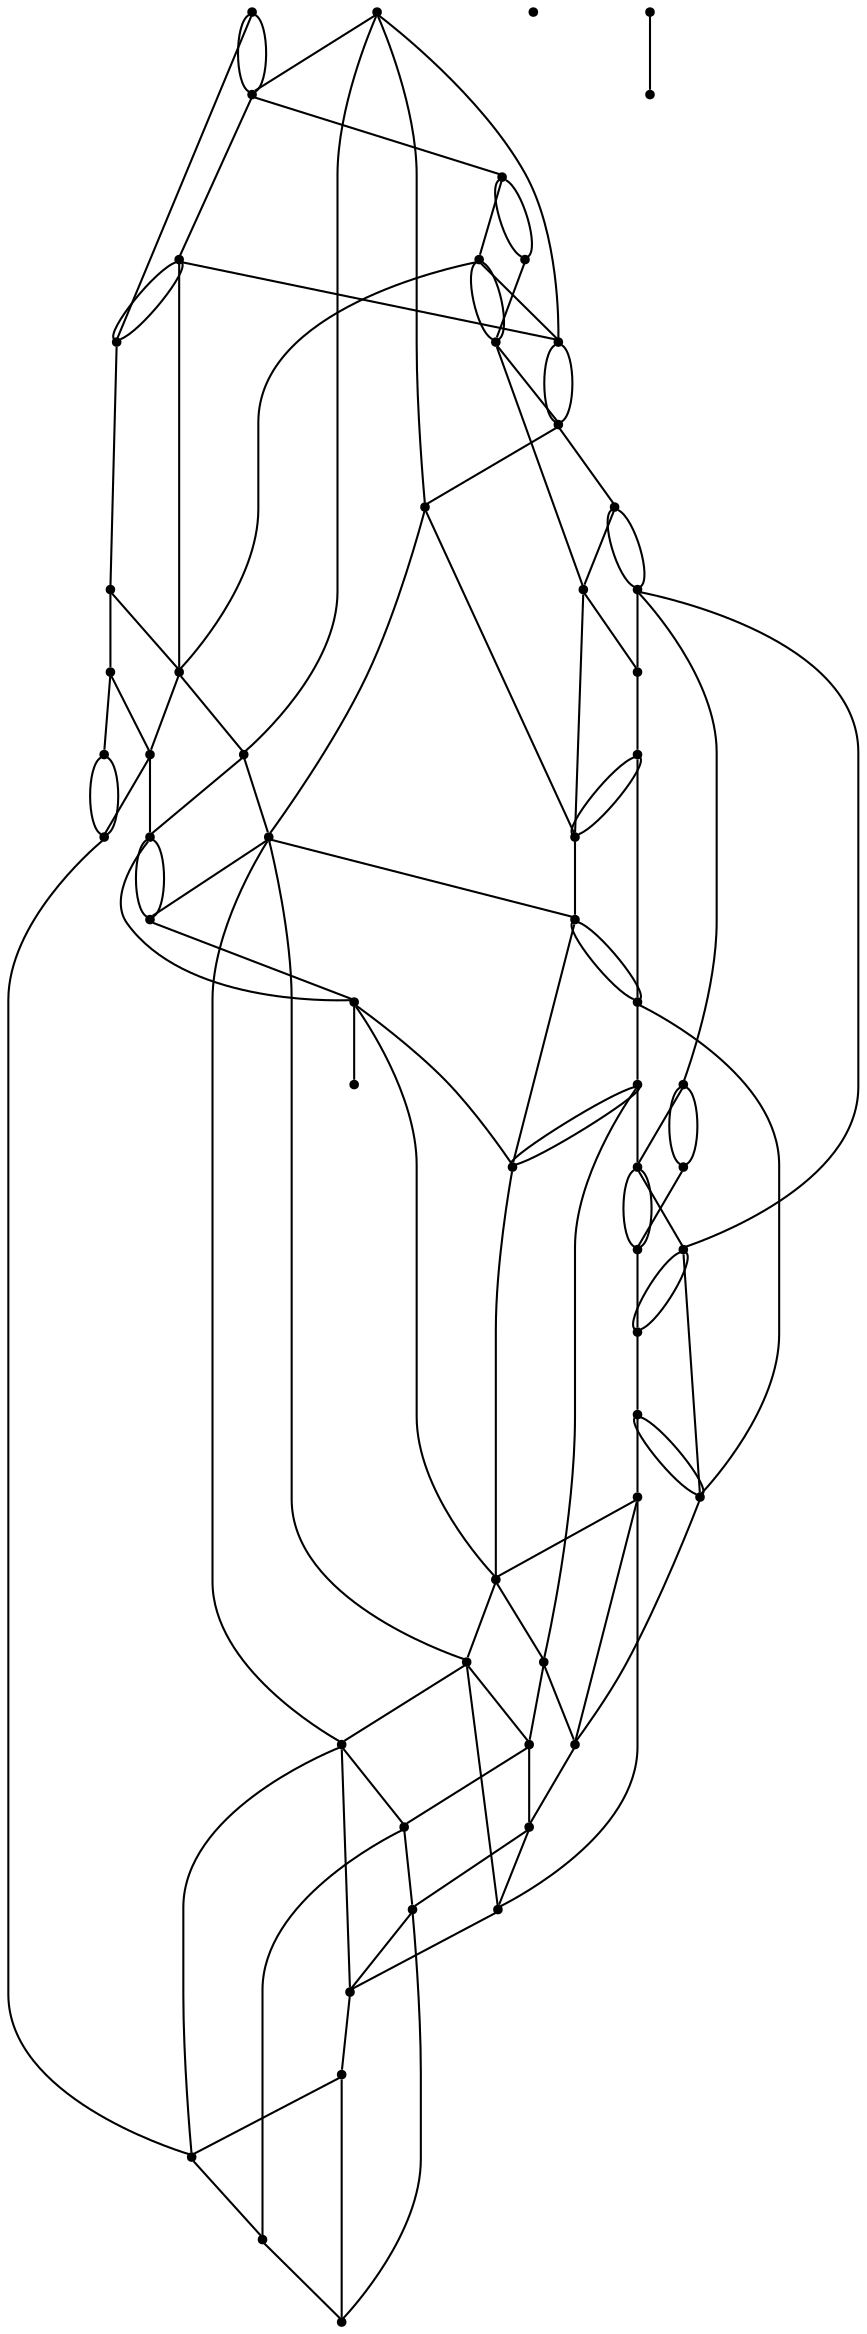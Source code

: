 graph {
  node [shape=point,comment="{\"directed\":false,\"doi\":\"10.1007/978-3-030-68766-3_25\",\"figure\":\"2 (2)\"}"]

  v0 [pos="1459.3355865547064,747.4937705420917"]
  v1 [pos="1548.12158244379,825.1812364748313"]
  v2 [pos="1459.3355865547067,836.2786783001593"]
  v3 [pos="1548.12158244379,769.6897033887813"]
  v4 [pos="1281.7572995231876,680.9016480426138"]
  v5 [pos="1370.545393830055,703.0986459822461"]
  v6 [pos="1370.545393830055,747.4937705420917"]
  v7 [pos="1281.7572995231876,747.4937705420917"]
  v8 [pos="1370.545393830055,691.9990898679418"]
  v9 [pos="1370.545393830055,647.6061590816203"]
  v10 [pos="1370.545393830055,758.5922615634531"]
  v11 [pos="1281.7572995231876,758.5922615634531"]
  v12 [pos="1370.545393830055,814.0836674742264"]
  v13 [pos="1281.7572995231876,769.6897033887813"]
  v14 [pos="1370.545393830055,836.2786783001593"]
  v15 [pos="1192.971303634104,758.5922615634531"]
  v16 [pos="1104.1821601183447,836.2786783001593"]
  v17 [pos="1192.971303634104,825.1812364748313"]
  v18 [pos="1104.1821601183447,658.7046501029815"]
  v19 [pos="1104.1821601183447,647.6061590816203"]
  v20 [pos="1192.971303634104,691.9990898679418"]
  v21 [pos="1192.971303634104,747.4937705420917"]
  v22 [pos="1104.1821601183447,825.1812364748313"]
  v23 [pos="1192.971303634104,769.6897033887813"]
  v24 [pos="1636.9096767506576,758.5922615634531"]
  v25 [pos="1636.9096767506576,769.6897033887811"]
  v26 [pos="1636.9096767506576,825.1812364748313"]
  v27 [pos="1636.9096767506576,836.2786783001593"]
  v28 [pos="1636.9096767506576,636.5075567818917"]
  v29 [pos="1636.9096767506576,647.6061590816203"]
  v30 [pos="1636.9096767506576,691.9990898679418"]
  v31 [pos="1636.9096767506576,703.098645982246"]
  v32 [pos="1548.12158244379,758.5922615634531"]
  v33 [pos="1548.12158244379,836.2786783001593"]
  v34 [pos="1548.12158244379,703.098645982246"]
  v35 [pos="1548.12158244379,636.5075567818918"]
  v36 [pos="1548.12158244379,647.6061590816203"]
  v37 [pos="1548.12158244379,691.9990898679418"]
  v38 [pos="1459.3355865547064,703.0986459822461"]
  v39 [pos="1459.3355865547067,691.9990898679418"]
  v40 [pos="1459.3355865547067,758.5922615634531"]
  v41 [pos="1459.3355865547067,814.0836674742264"]
  v42 [pos="1459.3355865547064,825.1812364748313"]
  v43 [pos="1459.3355865547064,636.5075567818917"]
  v44 [pos="1459.3355865547067,647.6061590816203"]
  v45 [pos="1370.545393830055,636.5075567818917"]
  v46 [pos="1370.545393830055,825.1812364748313"]
  v47 [pos="1281.7572995231876,691.9990898679418"]
  v48 [pos="1281.7572995231876,825.1812364748313"]
  v49 [pos="1281.7572995231876,836.2786783001593"]
  v50 [pos="1192.971303634104,836.2786783001593"]
  v51 [pos="1173.2452226379492,665.6368631607857"]
  v52 [pos="1015.3940658114772,658.7046501029816"]
  v53 [pos="1104.1821601183447,636.5075567818918"]
  v54 [pos="1015.3940658114772,636.5075567818917"]
  v55 [pos="1015.3940658114772,647.6061590816203"]
  v56 [pos="1015.394065811477,825.1812364748313"]
  v57 [pos="1015.394065811477,836.2786783001593"]
  v58 [pos="987.3427348166417,845.9888604127734"]
  v59 [pos="987.3427348166417,624.0224419242003"]
  v60 [pos="987.3427348166417,668.4144029990366"]

  v0 -- v1 [id="-1",pos="1459.3355865547064,747.4937705420917 1503.7269470974925,747.4948197381251 1503.7269470974925,825.1812364748313 1548.12158244379,825.1812364748313"]
  v2 -- v3 [id="-3",pos="1459.3355865547067,836.2786783001593 1503.7269470974925,836.2786783001593 1503.7269470974925,769.6897033887811 1548.12158244379,769.6897033887813"]
  v4 -- v5 [id="-5",pos="1281.7572995231876,680.9016480426138 1326.1528569015416,680.9016480426138 1326.1528569015416,703.100728477403 1370.545393830055,703.0986459822461"]
  v4 -- v6 [id="-8",pos="1281.7572995231876,680.9016480426138 1326.1528569015416,680.9016480426138 1326.1528569015416,747.4947561504866 1370.545393830055,747.4937705420917"]
  v7 -- v8 [id="-10",pos="1281.7572995231876,747.4937705420917 1326.1528569015416,747.4948197381251 1326.1528569015416,691.9991534555803 1370.545393830055,691.9990898679418"]
  v7 -- v9 [id="-13",pos="1281.7572995231876,747.4937705420917 1326.1528569015416,747.4948197381251 1326.1528569015416,647.6051257824965 1370.545393830055,647.6061590816203"]
  v7 -- v10 [id="-15",pos="1281.7572995231876,747.4937705420917 1326.1528569015416,747.4948197381251 1326.1528569015416,758.5922615634531 1370.545393830055,758.5922615634531"]
  v11 -- v12 [id="-18",pos="1281.7572995231876,758.5922615634531 1326.1528569015416,747.490622953992 1326.1528569015416,814.0837310618648 1370.545393830055,814.0836674742264"]
  v13 -- v14 [id="-20",pos="1281.7572995231876,769.6897033887813 1326.1528569015416,769.6897033887811 1326.1528569015416,836.2828114966541 1370.545393830055,836.2786783001593"]
  v15 -- v16 [id="-22",pos="1192.971303634104,758.5922615634531 1148.574697046858,758.5922615634531 1148.574697046858,836.2786783001593 1104.1821601183447,836.2786783001593"]
  v17 -- v18 [id="-23",pos="1192.971303634104,825.1812364748313 1148.574697046858,825.1812364748313 1148.574697046858,658.7025676078247 1104.1821601183447,658.7046501029815"]
  v19 -- v20 [id="-24",pos="1104.1821601183447,647.6061590816203 1148.574697046858,647.6051257824965 1148.574697046858,692.0033502397133 1192.971303634104,691.9990898679418"]
  v18 -- v21 [id="-25",pos="1104.1821601183447,658.7046501029815 1148.574697046858,658.7025676078247 1148.574697046858,747.4948197381251 1192.971303634104,747.4937705420917"]
  v22 -- v23 [id="-38",pos="1104.1821601183447,825.1812364748313 1148.574697046858,825.1812364748313 1148.574697046858,769.6897669764196 1192.971303634104,769.6897033887813"]
  v24 -- v32 [id="-39",pos="1636.9096767506576,758.5922615634531 1636.9107259595496,747.4948197381251 1636.9107259595496,747.4948197381251 1636.9107259595496,747.4948197381251 1548.12158244379,747.4948197381251 1548.12158244379,747.4948197381251 1548.12158244379,747.4948197381251 1548.12158244379,758.5922615634531 1548.12158244379,758.5922615634531 1548.12158244379,758.5922615634531"]
  v25 -- v24 [id="-42",pos="1636.9096767506576,769.6897033887811 1636.9096767506576,758.5922615634531 1636.9096767506576,758.5922615634531 1636.9096767506576,758.5922615634531"]
  v25 -- v3 [id="-43",pos="1636.9096767506576,769.6897033887811 1636.9107259595496,780.787272389386 1636.9107259595496,780.787272389386 1636.9107259595496,780.787272389386 1548.12158244379,780.787272389386 1548.12158244379,780.787272389386 1548.12158244379,780.787272389386 1548.12158244379,769.6897033887813 1548.12158244379,769.6897033887813 1548.12158244379,769.6897033887813"]
  v26 -- v1 [id="-44",pos="1636.9096767506576,825.1812364748313 1636.9107259595496,814.0836674742264 1636.9107259595496,814.0836674742264 1636.9107259595496,814.0836674742264 1548.12158244379,814.0836674742264 1548.12158244379,814.0836674742264 1548.12158244379,814.0836674742264 1548.12158244379,825.1812364748313 1548.12158244379,825.1812364748313 1548.12158244379,825.1812364748313"]
  v27 -- v26 [id="-45",pos="1636.9096767506576,836.2786783001593 1636.9096767506576,825.1812364748313 1636.9096767506576,825.1812364748313 1636.9096767506576,825.1812364748313"]
  v27 -- v33 [id="-46",pos="1636.9096767506576,836.2786783001593 1636.9107259595496,847.3792995074064 1636.9107259595496,847.3792995074064 1636.9107259595496,847.3792995074064 1548.12158244379,847.3792995074064 1548.12158244379,847.3792995074064 1548.12158244379,847.3792995074064 1548.12158244379,836.2786783001593 1548.12158244379,836.2786783001593 1548.12158244379,836.2786783001593"]
  v29 -- v28 [id="-50",pos="1636.9096767506576,647.6061590816203 1636.9096767506576,636.5075567818917 1636.9096767506576,636.5075567818917 1636.9096767506576,636.5075567818917"]
  v30 -- v29 [id="-51",pos="1636.9096767506576,691.9990898679418 1636.9096767506576,647.6061590816203 1636.9096767506576,647.6061590816203 1636.9096767506576,647.6061590816203"]
  v31 -- v30 [id="-52",pos="1636.9096767506576,703.098645982246 1636.9096767506576,691.9990898679418 1636.9096767506576,691.9990898679418 1636.9096767506576,691.9990898679418"]
  v24 -- v31 [id="-53",pos="1636.9096767506576,758.5922615634531 1636.9096767506576,703.098645982246 1636.9096767506576,703.098645982246 1636.9096767506576,703.098645982246"]
  v26 -- v25 [id="-55",pos="1636.9096767506576,825.1812364748313 1636.9096767506576,769.6897033887811 1636.9096767506576,769.6897033887811 1636.9096767506576,769.6897033887811"]
  v28 -- v45 [id="-58",pos="1636.9096767506576,636.5075567818917 1636.9065291239815,625.4101149565637 1636.9065291239815,625.4101149565637 1636.9065291239815,625.4101149565637 1370.543295412271,625.4101149565637 1370.543295412271,625.4101149565637 1370.543295412271,625.4101149565637 1370.545393830055,636.5075567818917 1370.545393830055,636.5075567818917 1370.545393830055,636.5075567818917"]
  v29 -- v9 [id="-60",pos="1636.9096767506576,647.6061590816203 1636.9065291239815,658.706637216681 1636.9065291239815,658.706637216681 1636.9065291239815,658.706637216681 1370.543295412271,658.706637216681 1370.543295412271,658.706637216681 1370.543295412271,658.706637216681 1370.545393830055,647.6061590816203 1370.545393830055,647.6061590816203 1370.545393830055,647.6061590816203"]
  v52 -- v55 [id="-62",pos="1015.3940658114772,658.7046501029816 1015.3940658114772,647.6061590816203 1015.3940658114772,647.6061590816203 1015.3940658114772,647.6061590816203"]
  v55 -- v54 [id="-63",pos="1015.3940658114772,647.6061590816203 1015.3940658114772,636.5075567818917 1015.3940658114772,636.5075567818917 1015.3940658114772,636.5075567818917"]
  v30 -- v8 [id="-65",pos="1636.9096767506576,691.9990898679418 1636.9065291239815,680.9016480426138 1636.9065291239815,680.9016480426138 1636.9065291239815,680.9016480426138 1370.543295412271,680.9016480426138 1370.543295412271,680.9016480426138 1370.543295412271,680.9016480426138 1370.545393830055,691.9990898679418 1370.545393830055,691.9990898679418 1370.545393830055,691.9990898679418"]
  v57 -- v16 [id="-66",pos="1015.394065811477,836.2786783001593 1015.3951150203691,847.3792995074064 1015.3951150203691,847.3792995074064 1015.3951150203691,847.3792995074064 1104.1800617005606,847.3792995074064 1104.1800617005606,847.3792995074064 1104.1800617005606,847.3792995074064 1104.1821601183447,836.2786783001593 1104.1821601183447,836.2786783001593 1104.1821601183447,836.2786783001593"]
  v56 -- v22 [id="-67",pos="1015.394065811477,825.1812364748313 1104.1821601183447,825.1812364748313 1104.1821601183447,825.1812364748313 1104.1821601183447,825.1812364748313"]
  v52 -- v18 [id="-68",pos="1015.3940658114772,658.7046501029816 1104.1821601183447,658.7046501029815 1104.1821601183447,658.7046501029815 1104.1821601183447,658.7046501029815"]
  v54 -- v53 [id="-71",pos="1015.3940658114772,636.5075567818917 1015.3951150203691,625.4101149565637 1015.3951150203691,625.4101149565637 1015.3951150203691,625.4101149565637 1104.1800617005606,625.4101149565637 1104.1800617005606,625.4101149565637 1104.1800617005606,625.4101149565637 1104.1821601183447,636.5075567818918 1104.1821601183447,636.5075567818918 1104.1821601183447,636.5075567818918"]
  v55 -- v19 [id="-72",pos="1015.3940658114772,647.6061590816203 1104.1821601183447,647.6061590816203 1104.1821601183447,647.6061590816203 1104.1821601183447,647.6061590816203"]
  v54 -- v53 [id="-73",pos="1015.3940658114772,636.5075567818917 1104.1821601183447,636.5075567818918 1104.1821601183447,636.5075567818918 1104.1821601183447,636.5075567818918"]
  v57 -- v16 [id="-74",pos="1015.394065811477,836.2786783001593 1104.1821601183447,836.2786783001593 1104.1821601183447,836.2786783001593 1104.1821601183447,836.2786783001593"]
  v31 -- v5 [id="-76",pos="1636.9096767506576,703.098645982246 1636.9065291239815,714.1981703027311 1636.9065291239815,714.1981703027311 1636.9065291239815,714.1981703027311 1370.543295412271,714.1981703027311 1370.543295412271,714.1981703027311 1370.543295412271,714.1981703027311 1370.545393830055,703.0986459822461 1370.545393830055,703.0986459822461 1370.545393830055,703.0986459822461"]
  v3 -- v32 [id="-77",pos="1548.12158244379,769.6897033887813 1548.12158244379,758.5922615634531 1548.12158244379,758.5922615634531 1548.12158244379,758.5922615634531"]
  v33 -- v1 [id="-78",pos="1548.12158244379,836.2786783001593 1548.12158244379,825.1812364748313 1548.12158244379,825.1812364748313 1548.12158244379,825.1812364748313"]
  v16 -- v22 [id="-81",pos="1104.1821601183447,836.2786783001593 1104.1821601183447,825.1812364748313 1104.1821601183447,825.1812364748313 1104.1821601183447,825.1812364748313"]
  v22 -- v18 [id="-82",pos="1104.1821601183447,825.1812364748313 1104.1821601183447,658.7046501029815 1104.1821601183447,658.7046501029815 1104.1821601183447,658.7046501029815"]
  v18 -- v19 [id="-83",pos="1104.1821601183447,658.7046501029815 1104.1821601183447,647.6061590816203 1104.1821601183447,647.6061590816203 1104.1821601183447,647.6061590816203"]
  v19 -- v53 [id="-84",pos="1104.1821601183447,647.6061590816203 1104.1821601183447,636.5075567818918 1104.1821601183447,636.5075567818918 1104.1821601183447,636.5075567818918"]
  v22 -- v56 [id="-88",pos="1104.1821601183447,825.1812364748313 1104.1800617005606,814.0836674742264 1104.1800617005606,814.0836674742264 1104.1800617005606,814.0836674742264 1015.3951150203691,814.0836674742264 1015.3951150203691,814.0836674742264 1015.3951150203691,814.0836674742264 1015.394065811477,825.1812364748313 1015.394065811477,825.1812364748313 1015.394065811477,825.1812364748313"]
  v53 -- v45 [id="-90",pos="1104.1821601183447,636.5075567818918 1192.96920521632,636.5075567818918 1192.96920521632,636.5075567818918 1192.96920521632,636.5075567818918 1370.545393830055,636.5075567818917 1370.545393830055,636.5075567818917 1370.545393830055,636.5075567818917"]
  v16 -- v50 [id="-92",pos="1104.1821601183447,836.2786783001593 1192.971303634104,836.2786783001593 1192.971303634104,836.2786783001593 1192.971303634104,836.2786783001593"]
  v34 -- v31 [id="-93",pos="1548.12158244379,703.098645982246 1636.9096767506576,703.098645982246 1636.9096767506576,703.098645982246 1636.9096767506576,703.098645982246"]
  v32 -- v24 [id="-94",pos="1548.12158244379,758.5922615634531 1636.9096767506576,758.5922615634531 1636.9096767506576,758.5922615634531 1636.9096767506576,758.5922615634531"]
  v3 -- v25 [id="-95",pos="1548.12158244379,769.6897033887813 1636.9096767506576,769.6897033887811 1636.9096767506576,769.6897033887811 1636.9096767506576,769.6897033887811"]
  v33 -- v27 [id="-96",pos="1548.12158244379,836.2786783001593 1636.9096767506576,836.2786783001593 1636.9096767506576,836.2786783001593 1636.9096767506576,836.2786783001593"]
  v36 -- v35 [id="-102",pos="1548.12158244379,647.6061590816203 1548.12158244379,636.5075567818918 1548.12158244379,636.5075567818918 1548.12158244379,636.5075567818918"]
  v37 -- v36 [id="-103",pos="1548.12158244379,691.9990898679418 1548.12158244379,647.6061590816203 1548.12158244379,647.6061590816203 1548.12158244379,647.6061590816203"]
  v34 -- v37 [id="-104",pos="1548.12158244379,703.098645982246 1548.12158244379,691.9990898679418 1548.12158244379,691.9990898679418 1548.12158244379,691.9990898679418"]
  v32 -- v34 [id="-105",pos="1548.12158244379,758.5922615634531 1548.12158244379,703.098645982246 1548.12158244379,703.098645982246 1548.12158244379,703.098645982246"]
  v1 -- v3 [id="-107",pos="1548.12158244379,825.1812364748313 1548.12158244379,769.6897033887813 1548.12158244379,769.6897033887813 1548.12158244379,769.6897033887813"]
  v50 -- v17 [id="-112",pos="1192.971303634104,836.2786783001593 1192.971303634104,825.1812364748313 1192.971303634104,825.1812364748313 1192.971303634104,825.1812364748313"]
  v17 -- v23 [id="-113",pos="1192.971303634104,825.1812364748313 1192.971303634104,769.6897033887813 1192.971303634104,769.6897033887813 1192.971303634104,769.6897033887813"]
  v23 -- v15 [id="-114",pos="1192.971303634104,769.6897033887813 1192.971303634104,758.5922615634531 1192.971303634104,758.5922615634531 1192.971303634104,758.5922615634531"]
  v15 -- v21 [id="-115",pos="1192.971303634104,758.5922615634531 1192.971303634104,747.4937705420917 1192.971303634104,747.4937705420917 1192.971303634104,747.4937705420917"]
  v21 -- v20 [id="-116",pos="1192.971303634104,747.4937705420917 1192.971303634104,691.9990898679418 1192.971303634104,691.9990898679418 1192.971303634104,691.9990898679418"]
  v37 -- v30 [id="-118",pos="1548.12158244379,691.9990898679418 1636.9096767506576,691.9990898679418 1636.9096767506576,691.9990898679418 1636.9096767506576,691.9990898679418"]
  v50 -- v49 [id="-119",pos="1192.971303634104,836.2786783001593 1192.96920521632,847.3792995074064 1192.96920521632,847.3792995074064 1192.96920521632,847.3792995074064 1281.7541518965115,847.3792995074064 1281.7541518965115,847.3792995074064 1281.7541518965115,847.3792995074064 1281.7572995231876,836.2786783001593 1281.7572995231876,836.2786783001593 1281.7572995231876,836.2786783001593"]
  v17 -- v48 [id="-120",pos="1192.971303634104,825.1812364748313 1192.96920521632,814.0836674742264 1192.96920521632,814.0836674742264 1192.96920521632,814.0836674742264 1281.7541518965115,814.0836674742264 1281.7541518965115,814.0836674742264 1281.7541518965115,814.0836674742264 1281.7572995231876,825.1812364748313 1281.7572995231876,825.1812364748313 1281.7572995231876,825.1812364748313"]
  v17 -- v48 [id="-121",pos="1192.971303634104,825.1812364748313 1281.7572995231876,825.1812364748313 1281.7572995231876,825.1812364748313 1281.7572995231876,825.1812364748313"]
  v23 -- v13 [id="-122",pos="1192.971303634104,769.6897033887813 1192.96920521632,780.787272389386 1192.96920521632,780.787272389386 1192.96920521632,780.787272389386 1281.7541518965115,780.787272389386 1281.7541518965115,780.787272389386 1281.7541518965115,780.787272389386 1281.7572995231876,769.6897033887813 1281.7572995231876,769.6897033887813 1281.7572995231876,769.6897033887813"]
  v15 -- v11 [id="-124",pos="1192.971303634104,758.5922615634531 1281.7572995231876,758.5922615634531 1281.7572995231876,758.5922615634531 1281.7572995231876,758.5922615634531"]
  v21 -- v7 [id="-125",pos="1192.971303634104,747.4937705420917 1281.7572995231876,747.4937705420917 1281.7572995231876,747.4937705420917 1281.7572995231876,747.4937705420917"]
  v20 -- v47 [id="-128",pos="1192.971303634104,691.9990898679418 1192.96920521632,703.100728477403 1192.96920521632,703.100728477403 1192.96920521632,703.100728477403 1281.7541518965115,703.100728477403 1281.7541518965115,703.100728477403 1281.7541518965115,703.100728477403 1281.7572995231876,691.9990898679418 1281.7572995231876,691.9990898679418 1281.7572995231876,691.9990898679418"]
  v20 -- v47 [id="-129",pos="1192.971303634104,691.9990898679418 1281.7572995231876,691.9990898679418 1281.7572995231876,691.9990898679418 1281.7572995231876,691.9990898679418"]
  v20 -- v4 [id="-130",pos="1192.971303634104,691.9990898679418 1192.96920521632,669.8000094331527 1192.96920521632,669.8000094331527 1192.96920521632,669.8000094331527 1281.7541518965115,669.8000094331527 1281.7541518965115,669.8000094331527 1281.7541518965115,669.8000094331527 1281.7572995231876,680.9016480426138 1281.7572995231876,680.9016480426138 1281.7572995231876,680.9016480426138"]
  v1 -- v26 [id="-131",pos="1548.12158244379,825.1812364748313 1636.9096767506576,825.1812364748313 1636.9096767506576,825.1812364748313 1636.9096767506576,825.1812364748313"]
  v38 -- v34 [id="-132",pos="1459.3355865547064,703.0986459822461 1548.12158244379,703.098645982246 1548.12158244379,703.098645982246 1548.12158244379,703.098645982246"]
  v39 -- v37 [id="-133",pos="1459.3355865547067,691.9990898679418 1548.12158244379,691.9990898679418 1548.12158244379,691.9990898679418 1548.12158244379,691.9990898679418"]
  v40 -- v32 [id="-134",pos="1459.3355865547067,758.5922615634531 1548.12158244379,758.5922615634531 1548.12158244379,758.5922615634531 1548.12158244379,758.5922615634531"]
  v0 -- v6 [id="-135",pos="1459.3355865547064,747.4937705420917 1459.3324389280306,736.393181128664 1459.3324389280306,736.393181128664 1459.3324389280306,736.393181128664 1370.543295412271,736.393181128664 1370.543295412271,736.393181128664 1370.543295412271,736.393181128664 1370.545393830055,747.4937705420917 1370.545393830055,747.4937705420917 1370.545393830055,747.4937705420917"]
  v40 -- v0 [id="-136",pos="1459.3355865547067,758.5922615634531 1459.3355865547064,747.4937705420917 1459.3355865547064,747.4937705420917 1459.3355865547064,747.4937705420917"]
  v40 -- v10 [id="-137",pos="1459.3355865547067,758.5922615634531 1459.3324389280306,769.6897033887811 1459.3324389280306,769.6897033887811 1459.3324389280306,769.6897033887811 1370.543295412271,769.6897033887811 1370.543295412271,769.6897033887811 1370.543295412271,769.6897033887811 1370.545393830055,758.5922615634531 1370.545393830055,758.5922615634531 1370.545393830055,758.5922615634531"]
  v2 -- v33 [id="-138",pos="1459.3355865547067,836.2786783001593 1548.12158244379,836.2786783001593 1548.12158244379,836.2786783001593 1548.12158244379,836.2786783001593"]
  v49 -- v48 [id="-140",pos="1281.7572995231876,836.2786783001593 1281.7572995231876,825.1812364748313 1281.7572995231876,825.1812364748313 1281.7572995231876,825.1812364748313"]
  v48 -- v13 [id="-141",pos="1281.7572995231876,825.1812364748313 1281.7572995231876,769.6897033887813 1281.7572995231876,769.6897033887813 1281.7572995231876,769.6897033887813"]
  v13 -- v11 [id="-142",pos="1281.7572995231876,769.6897033887813 1281.7572995231876,758.5922615634531 1281.7572995231876,758.5922615634531 1281.7572995231876,758.5922615634531"]
  v11 -- v7 [id="-143",pos="1281.7572995231876,758.5922615634531 1281.7572995231876,747.4937705420917 1281.7572995231876,747.4937705420917 1281.7572995231876,747.4937705420917"]
  v7 -- v47 [id="-144",pos="1281.7572995231876,747.4937705420917 1281.7572995231876,691.9990898679418 1281.7572995231876,691.9990898679418 1281.7572995231876,691.9990898679418"]
  v47 -- v4 [id="-145",pos="1281.7572995231876,691.9990898679418 1281.7572995231876,680.9016480426138 1281.7572995231876,680.9016480426138 1281.7572995231876,680.9016480426138"]
  v50 -- v49 [id="-147",pos="1192.971303634104,836.2786783001593 1281.7572995231876,836.2786783001593 1281.7572995231876,836.2786783001593 1281.7572995231876,836.2786783001593"]
  v48 -- v46 [id="-150",pos="1281.7572995231876,825.1812364748313 1370.545393830055,825.1812364748313 1370.545393830055,825.1812364748313 1370.545393830055,825.1812364748313"]
  v23 -- v13 [id="-151",pos="1192.971303634104,769.6897033887813 1281.7572995231876,769.6897033887813 1281.7572995231876,769.6897033887813 1281.7572995231876,769.6897033887813"]
  v41 -- v12 [id="-154",pos="1459.3355865547067,814.0836674742264 1459.3324389280306,802.9820288647653 1459.3324389280306,802.9820288647653 1459.3324389280306,802.9820288647653 1370.543295412271,802.9820288647653 1370.543295412271,802.9820288647653 1370.543295412271,802.9820288647653 1370.545393830055,814.0836674742264 1370.545393830055,814.0836674742264 1370.545393830055,814.0836674742264"]
  v42 -- v41 [id="-156",pos="1459.3355865547064,825.1812364748313 1459.3355865547067,814.0836674742264 1459.3355865547067,814.0836674742264 1459.3355865547067,814.0836674742264"]
  v2 -- v42 [id="-157",pos="1459.3355865547067,836.2786783001593 1459.3355865547064,825.1812364748313 1459.3355865547064,825.1812364748313 1459.3355865547064,825.1812364748313"]
  v2 -- v14 [id="-158",pos="1459.3355865547067,836.2786783001593 1459.3324389280306,847.3803169096204 1459.3324389280306,847.3803169096204 1459.3324389280306,847.3803169096204 1370.543295412271,847.3803169096204 1370.543295412271,847.3803169096204 1370.543295412271,847.3803169096204 1370.545393830055,836.2786783001593 1370.545393830055,836.2786783001593 1370.545393830055,836.2786783001593"]
  v44 -- v43 [id="-160",pos="1459.3355865547067,647.6061590816203 1459.3355865547064,636.5075567818917 1459.3355865547064,636.5075567818917 1459.3355865547064,636.5075567818917"]
  v39 -- v44 [id="-161",pos="1459.3355865547067,691.9990898679418 1459.3355865547067,647.6061590816203 1459.3355865547067,647.6061590816203 1459.3355865547067,647.6061590816203"]
  v38 -- v39 [id="-162",pos="1459.3355865547064,703.0986459822461 1459.3355865547067,691.9990898679418 1459.3355865547067,691.9990898679418 1459.3355865547067,691.9990898679418"]
  v0 -- v38 [id="-163",pos="1459.3355865547064,747.4937705420917 1459.3355865547064,703.0986459822461 1459.3355865547064,703.0986459822461 1459.3355865547064,703.0986459822461"]
  v41 -- v40 [id="-165",pos="1459.3355865547067,814.0836674742264 1459.3355865547067,758.5922615634531 1459.3355865547067,758.5922615634531 1459.3355865547067,758.5922615634531"]
  v14 -- v46 [id="-167",pos="1370.545393830055,836.2786783001593 1370.545393830055,825.1812364748313 1370.545393830055,825.1812364748313 1370.545393830055,825.1812364748313"]
  v46 -- v12 [id="-168",pos="1370.545393830055,825.1812364748313 1370.545393830055,814.0836674742264 1370.545393830055,814.0836674742264 1370.545393830055,814.0836674742264"]
  v12 -- v10 [id="-169",pos="1370.545393830055,814.0836674742264 1370.545393830055,758.5922615634531 1370.545393830055,758.5922615634531 1370.545393830055,758.5922615634531"]
  v10 -- v6 [id="-170",pos="1370.545393830055,758.5922615634531 1370.545393830055,747.4937705420917 1370.545393830055,747.4937705420917 1370.545393830055,747.4937705420917"]
  v6 -- v5 [id="-171",pos="1370.545393830055,747.4937705420917 1370.545393830055,703.0986459822461 1370.545393830055,703.0986459822461 1370.545393830055,703.0986459822461"]
  v5 -- v8 [id="-172",pos="1370.545393830055,703.0986459822461 1370.545393830055,691.9990898679418 1370.545393830055,691.9990898679418 1370.545393830055,691.9990898679418"]
  v8 -- v9 [id="-173",pos="1370.545393830055,691.9990898679418 1370.545393830055,647.6061590816203 1370.545393830055,647.6061590816203 1370.545393830055,647.6061590816203"]
  v9 -- v45 [id="-174",pos="1370.545393830055,647.6061590816203 1370.545393830055,636.5075567818917 1370.545393830055,636.5075567818917 1370.545393830055,636.5075567818917"]
  v14 -- v2 [id="-181",pos="1370.545393830055,836.2786783001593 1459.3355865547067,836.2786783001593 1459.3355865547067,836.2786783001593 1459.3355865547067,836.2786783001593"]
  v46 -- v42 [id="-182",pos="1370.545393830055,825.1812364748313 1459.3355865547064,825.1812364748313 1459.3355865547064,825.1812364748313 1459.3355865547064,825.1812364748313"]
  v12 -- v41 [id="-183",pos="1370.545393830055,814.0836674742264 1459.3355865547067,814.0836674742264 1459.3355865547067,814.0836674742264 1459.3355865547067,814.0836674742264"]
  v35 -- v28 [id="-184",pos="1548.12158244379,636.5075567818918 1636.9096767506576,636.5075567818917 1636.9096767506576,636.5075567818917 1636.9096767506576,636.5075567818917"]
  v43 -- v35 [id="-185",pos="1459.3355865547064,636.5075567818917 1548.12158244379,636.5075567818918 1548.12158244379,636.5075567818918 1548.12158244379,636.5075567818918"]
  v45 -- v43 [id="-186",pos="1370.545393830055,636.5075567818917 1459.3355865547064,636.5075567818917 1459.3355865547064,636.5075567818917 1459.3355865547064,636.5075567818917"]
  v36 -- v29 [id="-188",pos="1548.12158244379,647.6061590816203 1636.9096767506576,647.6061590816203 1636.9096767506576,647.6061590816203 1636.9096767506576,647.6061590816203"]
  v10 -- v40 [id="-189",pos="1370.545393830055,758.5922615634531 1459.3355865547067,758.5922615634531 1459.3355865547067,758.5922615634531 1459.3355865547067,758.5922615634531"]
  v6 -- v0 [id="-190",pos="1370.545393830055,747.4937705420917 1459.3355865547064,747.4937705420917 1459.3355865547064,747.4937705420917 1459.3355865547064,747.4937705420917"]
  v44 -- v36 [id="-191",pos="1459.3355865547067,647.6061590816203 1548.12158244379,647.6061590816203 1548.12158244379,647.6061590816203 1548.12158244379,647.6061590816203"]
  v9 -- v44 [id="-192",pos="1370.545393830055,647.6061590816203 1459.3355865547067,647.6061590816203 1459.3355865547067,647.6061590816203 1459.3355865547067,647.6061590816203"]
  v5 -- v38 [id="-196",pos="1370.545393830055,703.0986459822461 1459.3355865547064,703.0986459822461 1459.3355865547064,703.0986459822461 1459.3355865547064,703.0986459822461"]
  v8 -- v39 [id="-197",pos="1370.545393830055,691.9990898679418 1459.3355865547067,691.9990898679418 1459.3355865547067,691.9990898679418 1459.3355865547067,691.9990898679418"]
  v57 -- v56 [id="-198",pos="1015.394065811477,836.2786783001593 1015.394065811477,825.1812364748313 1015.394065811477,825.1812364748313 1015.394065811477,825.1812364748313"]
  v56 -- v52 [id="-200",pos="1015.394065811477,825.1812364748313 1015.3940658114772,658.7046501029816 1015.3940658114772,658.7046501029816 1015.3940658114772,658.7046501029816"]
  v4 -- v51 [id="-110",pos="1281.7572995231876,680.9016480426138 1173.2452226379492,665.6368631607857 1173.2452226379492,665.6368631607857 1173.2452226379492,665.6368631607857"]
  v60 -- v59 [id="-202",pos="987.3427348166417,668.4144029990366 987.3427348166417,624.0224419242003 987.3427348166417,624.0224419242003 987.3427348166417,624.0224419242003"]
}